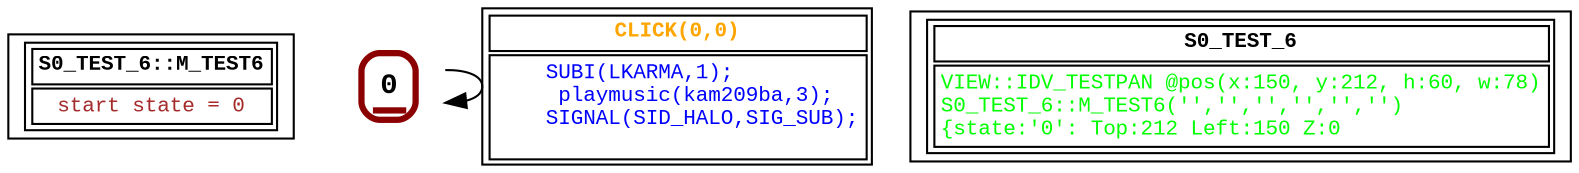 digraph Automaton {
 fontname="Courier New"
	node [shape=oval, fontname="Courier New"];
	filename[shape = record, fontsize=10, label=< <table border="1"><tr><td><b>S0_TEST_6::M_TEST6<br align="left"/></b></td></tr>
<tr><td><font point-size="10" color ="brown">start state = 0<br align="left"/></font></td></tr></table>>
];
	0[shape = none, fontsize=14, label=< <table border="3" color="darkred" style="rounded"><tr><td sides="b"><b>0<br align="left"/></b></td></tr>
</table>>];
"0" -> "0" [fontcolor=orange,fontsize=10,fontname="Courier New", label=< <table border="1"><tr><td><b>CLICK(0,0)<br align="left"/></b></td></tr>
<tr><td><font point-size="10" color ="blue">    SUBI(LKARMA,1);<br align="left"/>     playmusic(kam209ba,3);<br align="left"/>    SIGNAL(SID_HALO,SIG_SUB);<br align="left"/>    <br align="left"/></font></td></tr></table>>
];
	status[shape = record, fontsize=10, label=< <table border="1"><tr><td><b>S0_TEST_6<br align="left"/></b></td></tr>
<tr><td><font point-size="10" color ="green">VIEW::IDV_TESTPAN @pos(x:150, y:212, h:60, w:78)<br align="left"/>S0_TEST_6::M_TEST6(&apos;&apos;,&apos;&apos;,&apos;&apos;,&apos;&apos;,&apos;&apos;,&apos;&apos;)<br align="left"/>			&#123;state:&apos;0&apos;: Top:212 Left:150 Z:0<br align="left"/></font></td></tr></table>>
];
}
